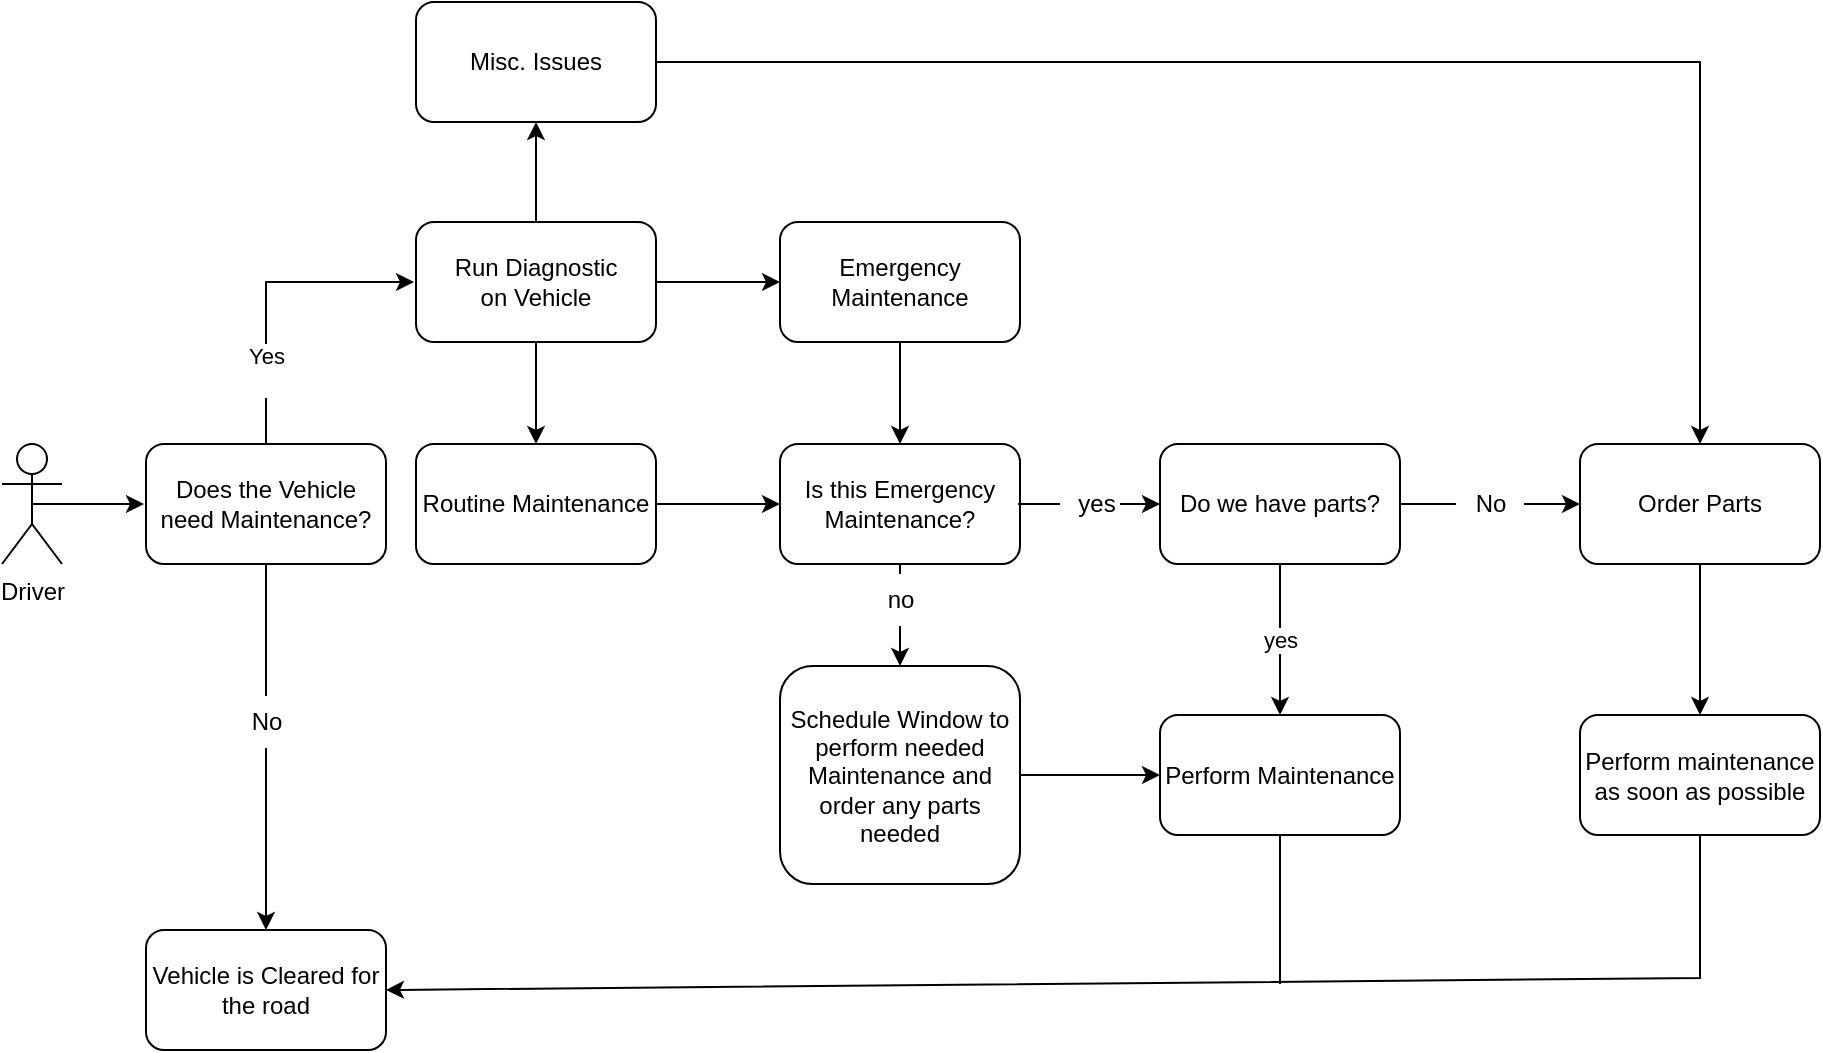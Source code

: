 <mxfile version="20.6.2" type="github">
  <diagram id="TsaQheFwnJl8io0RjeQC" name="Page-1">
    <mxGraphModel dx="1239" dy="752" grid="0" gridSize="10" guides="1" tooltips="1" connect="1" arrows="1" fold="1" page="1" pageScale="1" pageWidth="1400" pageHeight="850" math="0" shadow="0">
      <root>
        <mxCell id="0" />
        <mxCell id="1" parent="0" />
        <mxCell id="l5XiNXf4ofkBIq88k6M6-1" value="Driver" style="shape=umlActor;verticalLabelPosition=bottom;verticalAlign=top;html=1;" vertex="1" parent="1">
          <mxGeometry x="30" y="395" width="30" height="60" as="geometry" />
        </mxCell>
        <mxCell id="l5XiNXf4ofkBIq88k6M6-2" value="" style="endArrow=classic;html=1;rounded=0;exitX=0.5;exitY=0.5;exitDx=0;exitDy=0;exitPerimeter=0;" edge="1" parent="1" source="l5XiNXf4ofkBIq88k6M6-1">
          <mxGeometry width="50" height="50" relative="1" as="geometry">
            <mxPoint x="546" y="405" as="sourcePoint" />
            <mxPoint x="101" y="425" as="targetPoint" />
          </mxGeometry>
        </mxCell>
        <mxCell id="l5XiNXf4ofkBIq88k6M6-124" style="edgeStyle=orthogonalEdgeStyle;rounded=0;orthogonalLoop=1;jettySize=auto;html=1;startArrow=none;" edge="1" parent="1" source="l5XiNXf4ofkBIq88k6M6-125" target="l5XiNXf4ofkBIq88k6M6-123">
          <mxGeometry relative="1" as="geometry" />
        </mxCell>
        <mxCell id="l5XiNXf4ofkBIq88k6M6-3" value="Does the Vehicle need Maintenance?" style="rounded=1;whiteSpace=wrap;html=1;" vertex="1" parent="1">
          <mxGeometry x="102" y="395" width="120" height="60" as="geometry" />
        </mxCell>
        <mxCell id="l5XiNXf4ofkBIq88k6M6-4" value="" style="endArrow=classic;html=1;rounded=0;exitX=0.5;exitY=0;exitDx=0;exitDy=0;" edge="1" parent="1" source="l5XiNXf4ofkBIq88k6M6-3">
          <mxGeometry relative="1" as="geometry">
            <mxPoint x="149" y="347" as="sourcePoint" />
            <mxPoint x="236" y="314" as="targetPoint" />
            <Array as="points">
              <mxPoint x="162" y="314" />
            </Array>
          </mxGeometry>
        </mxCell>
        <mxCell id="l5XiNXf4ofkBIq88k6M6-5" value="&lt;div&gt;Yes&lt;/div&gt;&lt;div&gt;&lt;br&gt;&lt;/div&gt;" style="edgeLabel;resizable=0;html=1;align=center;verticalAlign=middle;" connectable="0" vertex="1" parent="l5XiNXf4ofkBIq88k6M6-4">
          <mxGeometry relative="1" as="geometry">
            <mxPoint y="40" as="offset" />
          </mxGeometry>
        </mxCell>
        <mxCell id="l5XiNXf4ofkBIq88k6M6-84" style="edgeStyle=orthogonalEdgeStyle;rounded=0;orthogonalLoop=1;jettySize=auto;html=1;" edge="1" parent="1" source="l5XiNXf4ofkBIq88k6M6-82" target="l5XiNXf4ofkBIq88k6M6-83">
          <mxGeometry relative="1" as="geometry" />
        </mxCell>
        <mxCell id="l5XiNXf4ofkBIq88k6M6-86" style="edgeStyle=orthogonalEdgeStyle;rounded=0;orthogonalLoop=1;jettySize=auto;html=1;exitX=1;exitY=0.5;exitDx=0;exitDy=0;" edge="1" parent="1" source="l5XiNXf4ofkBIq88k6M6-82" target="l5XiNXf4ofkBIq88k6M6-85">
          <mxGeometry relative="1" as="geometry" />
        </mxCell>
        <mxCell id="l5XiNXf4ofkBIq88k6M6-143" style="edgeStyle=elbowEdgeStyle;rounded=0;orthogonalLoop=1;jettySize=auto;html=1;exitX=0.5;exitY=0;exitDx=0;exitDy=0;" edge="1" parent="1" source="l5XiNXf4ofkBIq88k6M6-82" target="l5XiNXf4ofkBIq88k6M6-142">
          <mxGeometry relative="1" as="geometry" />
        </mxCell>
        <mxCell id="l5XiNXf4ofkBIq88k6M6-82" value="&lt;div&gt;Run Diagnostic&lt;/div&gt;&lt;div&gt;on Vehicle&lt;br&gt;&lt;/div&gt;" style="rounded=1;whiteSpace=wrap;html=1;" vertex="1" parent="1">
          <mxGeometry x="237" y="284" width="120" height="60" as="geometry" />
        </mxCell>
        <mxCell id="l5XiNXf4ofkBIq88k6M6-95" style="edgeStyle=orthogonalEdgeStyle;rounded=0;orthogonalLoop=1;jettySize=auto;html=1;exitX=1;exitY=0.5;exitDx=0;exitDy=0;" edge="1" parent="1" source="l5XiNXf4ofkBIq88k6M6-83" target="l5XiNXf4ofkBIq88k6M6-94">
          <mxGeometry relative="1" as="geometry" />
        </mxCell>
        <mxCell id="l5XiNXf4ofkBIq88k6M6-83" value="Routine Maintenance" style="rounded=1;whiteSpace=wrap;html=1;" vertex="1" parent="1">
          <mxGeometry x="237" y="395" width="120" height="60" as="geometry" />
        </mxCell>
        <mxCell id="l5XiNXf4ofkBIq88k6M6-106" style="edgeStyle=orthogonalEdgeStyle;rounded=0;orthogonalLoop=1;jettySize=auto;html=1;exitX=0.5;exitY=1;exitDx=0;exitDy=0;entryX=0.5;entryY=0;entryDx=0;entryDy=0;" edge="1" parent="1" source="l5XiNXf4ofkBIq88k6M6-85" target="l5XiNXf4ofkBIq88k6M6-94">
          <mxGeometry relative="1" as="geometry" />
        </mxCell>
        <mxCell id="l5XiNXf4ofkBIq88k6M6-85" value="&lt;div&gt;Emergency &lt;br&gt;&lt;/div&gt;&lt;div&gt;Maintenance&lt;br&gt;&lt;/div&gt;" style="rounded=1;whiteSpace=wrap;html=1;" vertex="1" parent="1">
          <mxGeometry x="419" y="284" width="120" height="60" as="geometry" />
        </mxCell>
        <mxCell id="l5XiNXf4ofkBIq88k6M6-147" style="edgeStyle=elbowEdgeStyle;rounded=0;orthogonalLoop=1;jettySize=auto;elbow=vertical;html=1;exitX=0.5;exitY=1;exitDx=0;exitDy=0;startArrow=none;" edge="1" parent="1" source="l5XiNXf4ofkBIq88k6M6-148" target="l5XiNXf4ofkBIq88k6M6-146">
          <mxGeometry relative="1" as="geometry" />
        </mxCell>
        <mxCell id="l5XiNXf4ofkBIq88k6M6-94" value="Is this Emergency Maintenance?" style="rounded=1;whiteSpace=wrap;html=1;" vertex="1" parent="1">
          <mxGeometry x="419" y="395" width="120" height="60" as="geometry" />
        </mxCell>
        <mxCell id="l5XiNXf4ofkBIq88k6M6-110" value="" style="edgeStyle=orthogonalEdgeStyle;rounded=0;orthogonalLoop=1;jettySize=auto;html=1;" edge="1" parent="1" source="l5XiNXf4ofkBIq88k6M6-101" target="l5XiNXf4ofkBIq88k6M6-109">
          <mxGeometry relative="1" as="geometry" />
        </mxCell>
        <mxCell id="l5XiNXf4ofkBIq88k6M6-101" value="yes" style="text;html=1;align=center;verticalAlign=middle;resizable=0;points=[];autosize=1;strokeColor=none;fillColor=none;" vertex="1" parent="1">
          <mxGeometry x="558" y="412" width="37" height="26" as="geometry" />
        </mxCell>
        <mxCell id="l5XiNXf4ofkBIq88k6M6-102" value="" style="edgeStyle=orthogonalEdgeStyle;rounded=0;orthogonalLoop=1;jettySize=auto;html=1;exitX=1;exitY=0.5;exitDx=0;exitDy=0;endArrow=none;" edge="1" parent="1" source="l5XiNXf4ofkBIq88k6M6-94" target="l5XiNXf4ofkBIq88k6M6-101">
          <mxGeometry relative="1" as="geometry">
            <mxPoint x="539" y="425" as="sourcePoint" />
            <mxPoint x="620" y="425" as="targetPoint" />
          </mxGeometry>
        </mxCell>
        <mxCell id="l5XiNXf4ofkBIq88k6M6-114" style="edgeStyle=orthogonalEdgeStyle;rounded=0;orthogonalLoop=1;jettySize=auto;html=1;startArrow=none;" edge="1" parent="1" source="l5XiNXf4ofkBIq88k6M6-117" target="l5XiNXf4ofkBIq88k6M6-113">
          <mxGeometry relative="1" as="geometry" />
        </mxCell>
        <mxCell id="l5XiNXf4ofkBIq88k6M6-109" value="Do we have parts?" style="rounded=1;whiteSpace=wrap;html=1;" vertex="1" parent="1">
          <mxGeometry x="609" y="395" width="120" height="60" as="geometry" />
        </mxCell>
        <mxCell id="l5XiNXf4ofkBIq88k6M6-129" style="edgeStyle=orthogonalEdgeStyle;rounded=0;orthogonalLoop=1;jettySize=auto;html=1;" edge="1" parent="1" source="l5XiNXf4ofkBIq88k6M6-113" target="l5XiNXf4ofkBIq88k6M6-128">
          <mxGeometry relative="1" as="geometry" />
        </mxCell>
        <mxCell id="l5XiNXf4ofkBIq88k6M6-113" value="Order Parts" style="rounded=1;whiteSpace=wrap;html=1;" vertex="1" parent="1">
          <mxGeometry x="819" y="395" width="120" height="60" as="geometry" />
        </mxCell>
        <mxCell id="l5XiNXf4ofkBIq88k6M6-117" value="No" style="text;html=1;align=center;verticalAlign=middle;resizable=0;points=[];autosize=1;strokeColor=none;fillColor=none;" vertex="1" parent="1">
          <mxGeometry x="757" y="412" width="34" height="26" as="geometry" />
        </mxCell>
        <mxCell id="l5XiNXf4ofkBIq88k6M6-118" value="" style="edgeStyle=orthogonalEdgeStyle;rounded=0;orthogonalLoop=1;jettySize=auto;html=1;endArrow=none;" edge="1" parent="1" source="l5XiNXf4ofkBIq88k6M6-109" target="l5XiNXf4ofkBIq88k6M6-117">
          <mxGeometry relative="1" as="geometry">
            <mxPoint x="729" y="425" as="sourcePoint" />
            <mxPoint x="819" y="425" as="targetPoint" />
          </mxGeometry>
        </mxCell>
        <mxCell id="l5XiNXf4ofkBIq88k6M6-123" value="Vehicle is Cleared for the road" style="rounded=1;whiteSpace=wrap;html=1;" vertex="1" parent="1">
          <mxGeometry x="102" y="638" width="120" height="60" as="geometry" />
        </mxCell>
        <mxCell id="l5XiNXf4ofkBIq88k6M6-125" value="No" style="text;html=1;align=center;verticalAlign=middle;resizable=0;points=[];autosize=1;strokeColor=none;fillColor=none;" vertex="1" parent="1">
          <mxGeometry x="145" y="521" width="34" height="26" as="geometry" />
        </mxCell>
        <mxCell id="l5XiNXf4ofkBIq88k6M6-126" value="" style="edgeStyle=orthogonalEdgeStyle;rounded=0;orthogonalLoop=1;jettySize=auto;html=1;endArrow=none;" edge="1" parent="1" source="l5XiNXf4ofkBIq88k6M6-3" target="l5XiNXf4ofkBIq88k6M6-125">
          <mxGeometry relative="1" as="geometry">
            <mxPoint x="162" y="455" as="sourcePoint" />
            <mxPoint x="162" y="638" as="targetPoint" />
          </mxGeometry>
        </mxCell>
        <mxCell id="l5XiNXf4ofkBIq88k6M6-155" style="edgeStyle=none;rounded=0;orthogonalLoop=1;jettySize=auto;html=1;exitX=0.5;exitY=1;exitDx=0;exitDy=0;entryX=1;entryY=0.5;entryDx=0;entryDy=0;elbow=vertical;" edge="1" parent="1" source="l5XiNXf4ofkBIq88k6M6-128" target="l5XiNXf4ofkBIq88k6M6-123">
          <mxGeometry relative="1" as="geometry">
            <Array as="points">
              <mxPoint x="879" y="662" />
            </Array>
          </mxGeometry>
        </mxCell>
        <mxCell id="l5XiNXf4ofkBIq88k6M6-128" value="Perform maintenance as soon as possible" style="rounded=1;whiteSpace=wrap;html=1;" vertex="1" parent="1">
          <mxGeometry x="819" y="530.5" width="120" height="60" as="geometry" />
        </mxCell>
        <mxCell id="l5XiNXf4ofkBIq88k6M6-139" style="edgeStyle=elbowEdgeStyle;rounded=0;orthogonalLoop=1;jettySize=auto;html=1;exitX=1;exitY=0.5;exitDx=0;exitDy=0;" edge="1" parent="1">
          <mxGeometry relative="1" as="geometry">
            <mxPoint x="357" y="216" as="sourcePoint" />
            <mxPoint x="357" y="216" as="targetPoint" />
          </mxGeometry>
        </mxCell>
        <mxCell id="l5XiNXf4ofkBIq88k6M6-144" style="edgeStyle=elbowEdgeStyle;rounded=0;orthogonalLoop=1;jettySize=auto;elbow=vertical;html=1;exitX=1;exitY=0.5;exitDx=0;exitDy=0;entryX=0.5;entryY=0;entryDx=0;entryDy=0;" edge="1" parent="1" source="l5XiNXf4ofkBIq88k6M6-142" target="l5XiNXf4ofkBIq88k6M6-113">
          <mxGeometry relative="1" as="geometry">
            <Array as="points">
              <mxPoint x="614" y="204" />
            </Array>
          </mxGeometry>
        </mxCell>
        <mxCell id="l5XiNXf4ofkBIq88k6M6-142" value="Misc. Issues" style="rounded=1;whiteSpace=wrap;html=1;" vertex="1" parent="1">
          <mxGeometry x="237" y="174" width="120" height="60" as="geometry" />
        </mxCell>
        <mxCell id="l5XiNXf4ofkBIq88k6M6-159" style="edgeStyle=none;rounded=0;orthogonalLoop=1;jettySize=auto;html=1;exitX=1;exitY=0.5;exitDx=0;exitDy=0;entryX=0;entryY=0.5;entryDx=0;entryDy=0;elbow=vertical;" edge="1" parent="1" source="l5XiNXf4ofkBIq88k6M6-146" target="l5XiNXf4ofkBIq88k6M6-151">
          <mxGeometry relative="1" as="geometry" />
        </mxCell>
        <mxCell id="l5XiNXf4ofkBIq88k6M6-146" value="Schedule Window to perform needed Maintenance and order any parts needed" style="rounded=1;whiteSpace=wrap;html=1;" vertex="1" parent="1">
          <mxGeometry x="419" y="506" width="120" height="109" as="geometry" />
        </mxCell>
        <mxCell id="l5XiNXf4ofkBIq88k6M6-148" value="no" style="text;html=1;align=center;verticalAlign=middle;resizable=0;points=[];autosize=1;strokeColor=none;fillColor=none;" vertex="1" parent="1">
          <mxGeometry x="463" y="460" width="32" height="26" as="geometry" />
        </mxCell>
        <mxCell id="l5XiNXf4ofkBIq88k6M6-149" value="" style="edgeStyle=elbowEdgeStyle;rounded=0;orthogonalLoop=1;jettySize=auto;elbow=vertical;html=1;exitX=0.5;exitY=1;exitDx=0;exitDy=0;endArrow=none;" edge="1" parent="1" source="l5XiNXf4ofkBIq88k6M6-94" target="l5XiNXf4ofkBIq88k6M6-148">
          <mxGeometry relative="1" as="geometry">
            <mxPoint x="479" y="455" as="sourcePoint" />
            <mxPoint x="479" y="515" as="targetPoint" />
          </mxGeometry>
        </mxCell>
        <mxCell id="l5XiNXf4ofkBIq88k6M6-151" value="Perform Maintenance" style="rounded=1;whiteSpace=wrap;html=1;" vertex="1" parent="1">
          <mxGeometry x="609" y="530.5" width="120" height="60" as="geometry" />
        </mxCell>
        <mxCell id="l5XiNXf4ofkBIq88k6M6-158" value="" style="endArrow=none;html=1;rounded=0;elbow=vertical;exitX=0.5;exitY=1;exitDx=0;exitDy=0;" edge="1" parent="1" source="l5XiNXf4ofkBIq88k6M6-151">
          <mxGeometry width="50" height="50" relative="1" as="geometry">
            <mxPoint x="467" y="474" as="sourcePoint" />
            <mxPoint x="669" y="665" as="targetPoint" />
          </mxGeometry>
        </mxCell>
        <mxCell id="l5XiNXf4ofkBIq88k6M6-160" value="yes" style="endArrow=classic;html=1;rounded=0;elbow=vertical;exitX=0.5;exitY=1;exitDx=0;exitDy=0;entryX=0.5;entryY=0;entryDx=0;entryDy=0;" edge="1" parent="1" source="l5XiNXf4ofkBIq88k6M6-109" target="l5XiNXf4ofkBIq88k6M6-151">
          <mxGeometry relative="1" as="geometry">
            <mxPoint x="441" y="449" as="sourcePoint" />
            <mxPoint x="541" y="449" as="targetPoint" />
          </mxGeometry>
        </mxCell>
      </root>
    </mxGraphModel>
  </diagram>
</mxfile>
